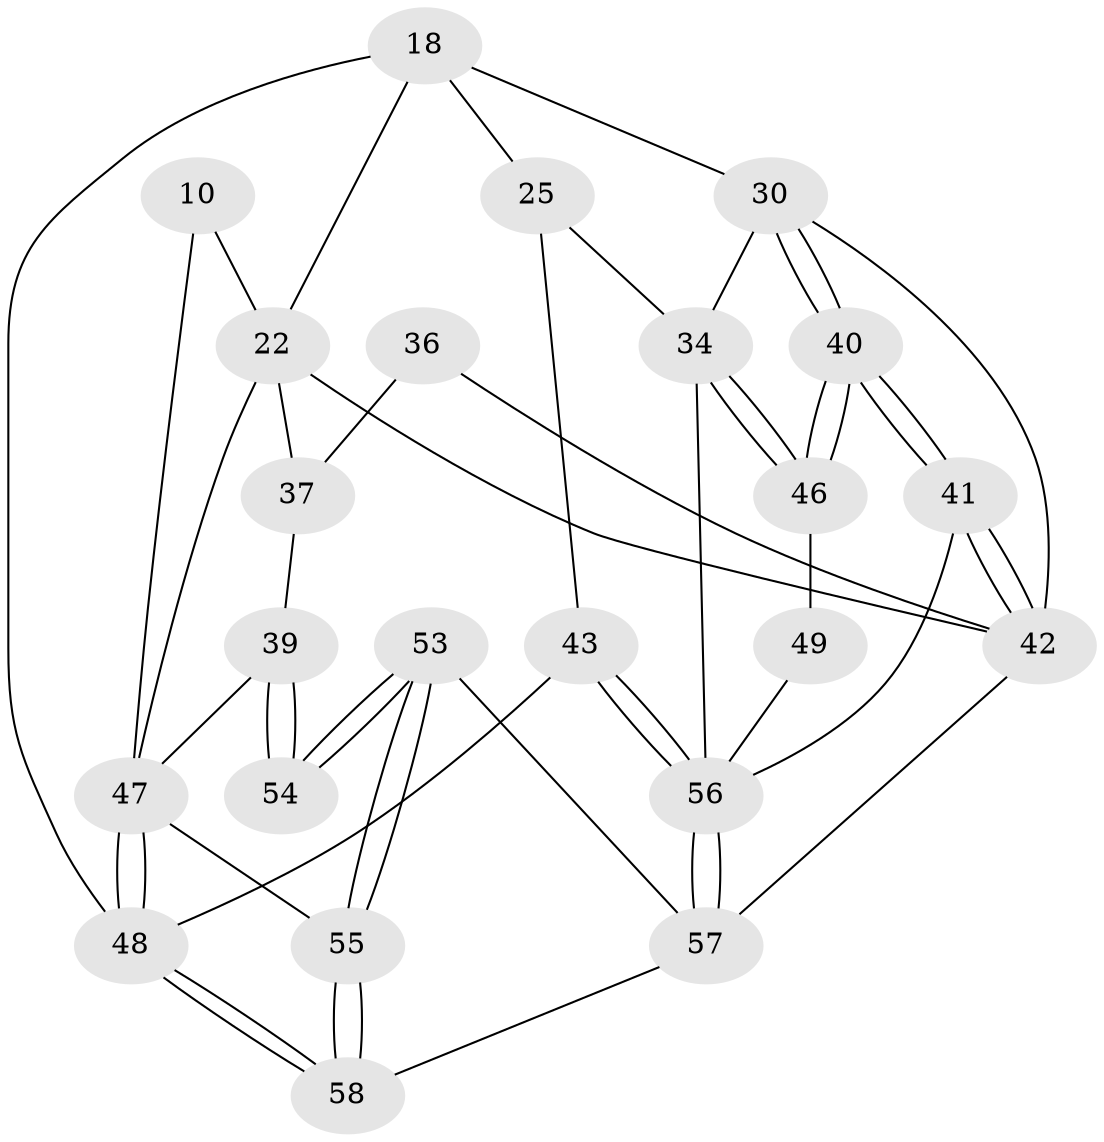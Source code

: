 // original degree distribution, {3: 0.034482758620689655, 6: 0.1896551724137931, 5: 0.5517241379310345, 4: 0.22413793103448276}
// Generated by graph-tools (version 1.1) at 2025/06/03/04/25 22:06:13]
// undirected, 23 vertices, 52 edges
graph export_dot {
graph [start="1"]
  node [color=gray90,style=filled];
  10 [pos="+0.17433171255181748+0.1842059976364591",super="+4"];
  18 [pos="+0.7958664818701864+0.3194369150116116",super="+14+16"];
  22 [pos="+0.2411258944512882+0.36834776693309285",super="+21+20+9"];
  25 [pos="+1+0.29322078931107143",super="+17"];
  30 [pos="+0.6947314058298703+0.5085474024615484",super="+26+29"];
  34 [pos="+0.9280502136612464+0.4668332177717558",super="+33"];
  36 [pos="+0.43570545915231246+0.6295932070709436",super="+31"];
  37 [pos="+0.4101628228090231+0.6306530733782792",super="+32"];
  39 [pos="+0.029440837919567215+0.541794176613082",super="+38"];
  40 [pos="+0.7162781878527109+0.6696159359696415"];
  41 [pos="+0.6562260119978096+0.7402714519086429"];
  42 [pos="+0.6483870673319692+0.7436157026620953",super="+35+27+28"];
  43 [pos="+1+1",super="+13"];
  46 [pos="+0.7754014047015997+0.6458322808835008"];
  47 [pos="+0+0.7405835567870652",super="+24+19+3"];
  48 [pos="+0+1",super="+6"];
  49 [pos="+0.9261131259889799+0.6916223631715597"];
  53 [pos="+0.3079197013810283+0.8540915750026599"];
  54 [pos="+0.30848630128242693+0.8484975953621036"];
  55 [pos="+0.278378290205334+0.92897844514505"];
  56 [pos="+0.8178906683801175+1",super="+51+50"];
  57 [pos="+0.5746306783815942+1",super="+52"];
  58 [pos="+0.346292137637418+1"];
  10 -- 47 [weight=2];
  10 -- 22 [weight=2];
  18 -- 25 [weight=2];
  18 -- 48 [weight=2];
  18 -- 22 [weight=2];
  18 -- 30 [weight=2];
  22 -- 47;
  22 -- 37;
  22 -- 42;
  25 -- 43 [weight=2];
  25 -- 34;
  30 -- 40;
  30 -- 40;
  30 -- 42;
  30 -- 34;
  34 -- 46;
  34 -- 46;
  34 -- 56;
  36 -- 37 [weight=2];
  36 -- 42 [weight=2];
  37 -- 39;
  39 -- 54 [weight=2];
  39 -- 54;
  39 -- 47;
  40 -- 41;
  40 -- 41;
  40 -- 46;
  40 -- 46;
  41 -- 42;
  41 -- 42;
  41 -- 56;
  42 -- 57;
  43 -- 56 [weight=2];
  43 -- 56;
  43 -- 48 [weight=2];
  46 -- 49;
  47 -- 48 [weight=2];
  47 -- 48;
  47 -- 55;
  48 -- 58;
  48 -- 58;
  49 -- 56 [weight=2];
  53 -- 54;
  53 -- 54;
  53 -- 55;
  53 -- 55;
  53 -- 57;
  55 -- 58;
  55 -- 58;
  56 -- 57;
  56 -- 57;
  57 -- 58;
}
